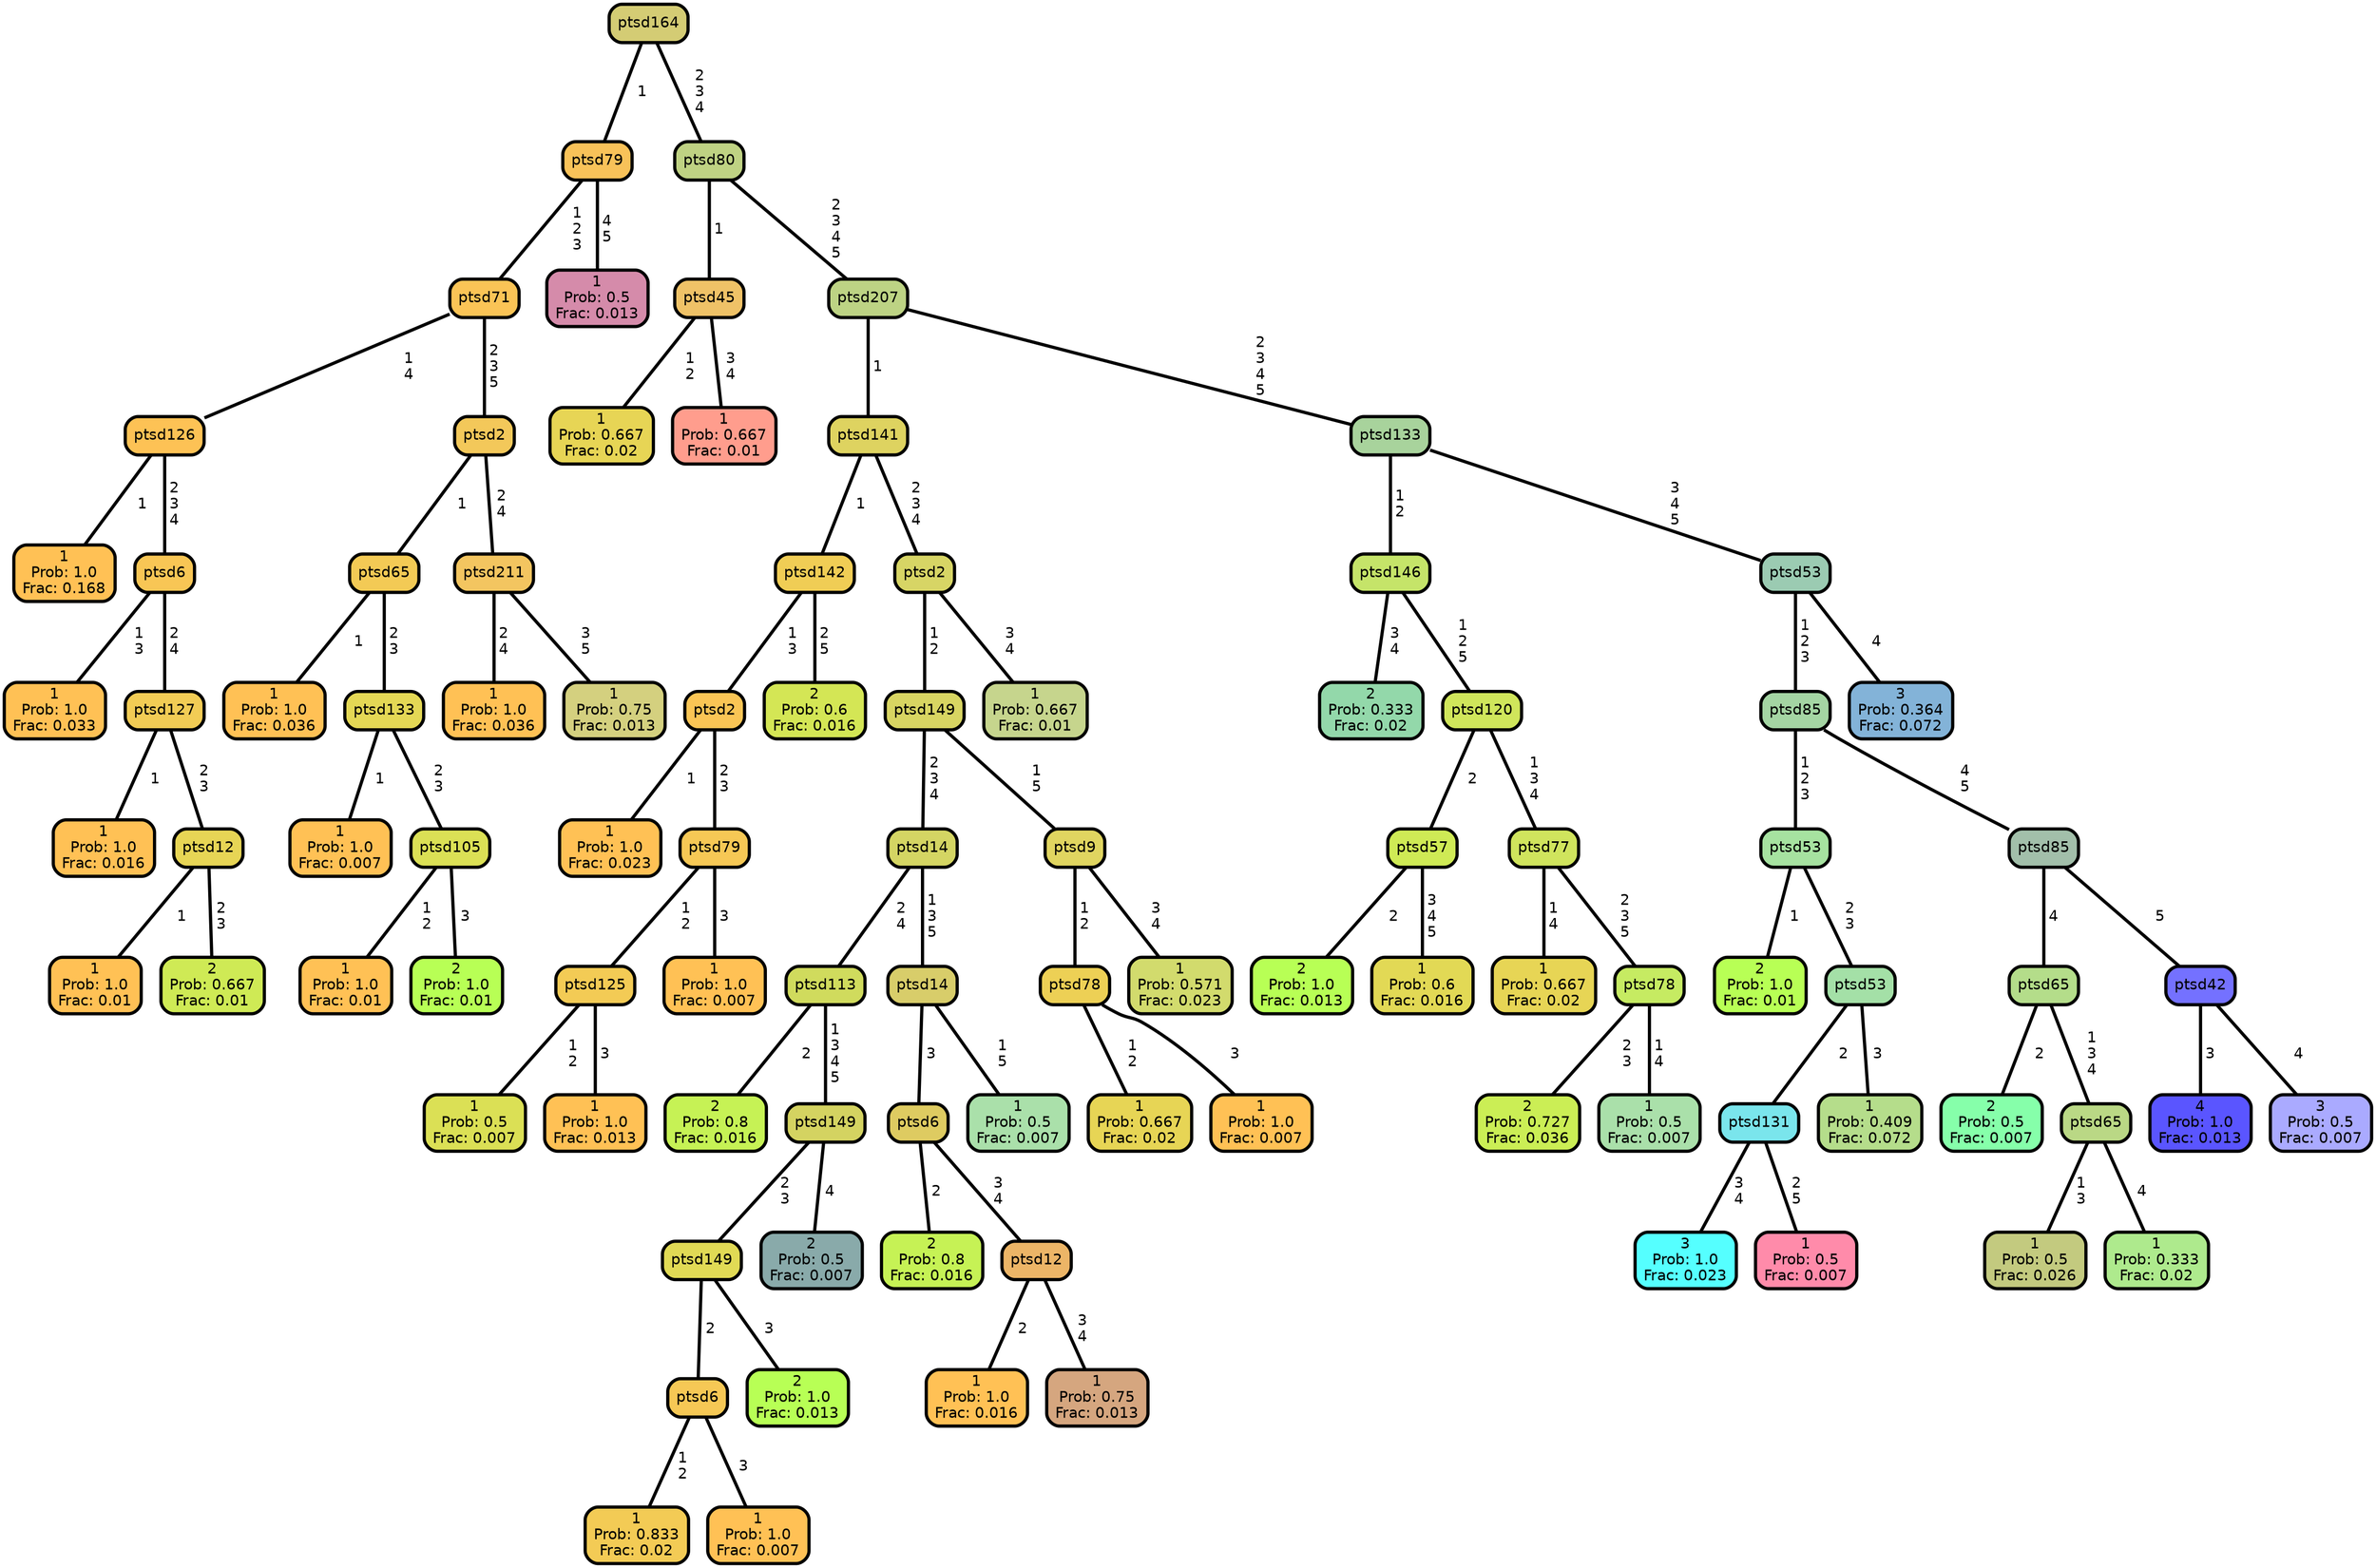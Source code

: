 graph Tree {
node [shape=box, style="filled, rounded",color="black",penwidth="3",fontcolor="black",                 fontname=helvetica] ;
graph [ranksep="0 equally", splines=straight,                 bgcolor=transparent, dpi=60] ;
edge [fontname=helvetica, color=black] ;
0 [label="1
Prob: 1.0
Frac: 0.168", fillcolor="#ffc155"] ;
1 [label="ptsd126",href=".//ptsd126.svg", fillcolor="#fdc255"] ;
2 [label="1
Prob: 1.0
Frac: 0.033", fillcolor="#ffc155"] ;
3 [label="ptsd6",href=".//ptsd6.svg", fillcolor="#f8c655"] ;
4 [label="1
Prob: 1.0
Frac: 0.016", fillcolor="#ffc155"] ;
5 [label="ptsd127",href=".//ptsd127.svg", fillcolor="#f2cc55"] ;
6 [label="1
Prob: 1.0
Frac: 0.01", fillcolor="#ffc155"] ;
7 [label="ptsd12",href=".//ptsd12.svg", fillcolor="#e7d555"] ;
8 [label="2
Prob: 0.667
Frac: 0.01", fillcolor="#cfea55"] ;
9 [label="ptsd71",href=".//ptsd71.svg", fillcolor="#fac456"] ;
10 [label="1
Prob: 1.0
Frac: 0.036", fillcolor="#ffc155"] ;
11 [label="ptsd65",href=".//ptsd65.svg", fillcolor="#f3ca55"] ;
12 [label="1
Prob: 1.0
Frac: 0.007", fillcolor="#ffc155"] ;
13 [label="ptsd133",href=".//ptsd133.svg", fillcolor="#e4d855"] ;
14 [label="1
Prob: 1.0
Frac: 0.01", fillcolor="#ffc155"] ;
15 [label="ptsd105",href=".//ptsd105.svg", fillcolor="#dbe055"] ;
16 [label="2
Prob: 1.0
Frac: 0.01", fillcolor="#b8ff55"] ;
17 [label="ptsd2",href=".//ptsd2.svg", fillcolor="#f3c85a"] ;
18 [label="1
Prob: 1.0
Frac: 0.036", fillcolor="#ffc155"] ;
19 [label="ptsd211",href=".//ptsd211.svg", fillcolor="#f3c560"] ;
20 [label="1
Prob: 0.75
Frac: 0.013", fillcolor="#d4d07f"] ;
21 [label="ptsd79",href=".//ptsd79.svg", fillcolor="#f8c259"] ;
22 [label="1
Prob: 0.5
Frac: 0.013", fillcolor="#d58baa"] ;
23 [label="ptsd164",href=".//ptsd164.svg", fillcolor="#d4cc74"] ;
24 [label="1
Prob: 0.667
Frac: 0.02", fillcolor="#e7d555"] ;
25 [label="ptsd45",href=".//ptsd45.svg", fillcolor="#efc267"] ;
26 [label="1
Prob: 0.667
Frac: 0.01", fillcolor="#ff9d8d"] ;
27 [label="ptsd80",href=".//ptsd80.svg", fillcolor="#bfd283"] ;
28 [label="1
Prob: 1.0
Frac: 0.023", fillcolor="#ffc155"] ;
29 [label="ptsd2",href=".//ptsd2.svg", fillcolor="#fac555"] ;
30 [label="1
Prob: 0.5
Frac: 0.007", fillcolor="#dbe055"] ;
31 [label="ptsd125",href=".//ptsd125.svg", fillcolor="#f3cb55"] ;
32 [label="1
Prob: 1.0
Frac: 0.013", fillcolor="#ffc155"] ;
33 [label="ptsd79",href=".//ptsd79.svg", fillcolor="#f6c855"] ;
34 [label="1
Prob: 1.0
Frac: 0.007", fillcolor="#ffc155"] ;
35 [label="ptsd142",href=".//ptsd142.svg", fillcolor="#f0cd55"] ;
36 [label="2
Prob: 0.6
Frac: 0.016", fillcolor="#d4e655"] ;
37 [label="ptsd141",href=".//ptsd141.svg", fillcolor="#ded360"] ;
38 [label="2
Prob: 0.8
Frac: 0.016", fillcolor="#c6f255"] ;
39 [label="ptsd113",href=".//ptsd113.svg", fillcolor="#d0db5d"] ;
40 [label="1
Prob: 0.833
Frac: 0.02", fillcolor="#f3cb55"] ;
41 [label="ptsd6",href=".//ptsd6.svg", fillcolor="#f6c855"] ;
42 [label="1
Prob: 1.0
Frac: 0.007", fillcolor="#ffc155"] ;
43 [label="ptsd149",href=".//ptsd149.svg", fillcolor="#e1da55"] ;
44 [label="2
Prob: 1.0
Frac: 0.013", fillcolor="#b8ff55"] ;
45 [label="ptsd149",href=".//ptsd149.svg", fillcolor="#d4d361"] ;
46 [label="2
Prob: 0.5
Frac: 0.007", fillcolor="#89aaaa"] ;
47 [label="ptsd14",href=".//ptsd14.svg", fillcolor="#d4d563"] ;
48 [label="2
Prob: 0.8
Frac: 0.016", fillcolor="#c6f255"] ;
49 [label="ptsd6",href=".//ptsd6.svg", fillcolor="#decb61"] ;
50 [label="1
Prob: 1.0
Frac: 0.016", fillcolor="#ffc155"] ;
51 [label="ptsd12",href=".//ptsd12.svg", fillcolor="#ecb567"] ;
52 [label="1
Prob: 0.75
Frac: 0.013", fillcolor="#d5a67f"] ;
53 [label="ptsd14",href=".//ptsd14.svg", fillcolor="#d8cd6a"] ;
54 [label="1
Prob: 0.5
Frac: 0.007", fillcolor="#aae0aa"] ;
55 [label="ptsd149",href=".//ptsd149.svg", fillcolor="#d8d562"] ;
56 [label="1
Prob: 0.667
Frac: 0.02", fillcolor="#e7d555"] ;
57 [label="ptsd78",href=".//ptsd78.svg", fillcolor="#edd055"] ;
58 [label="1
Prob: 1.0
Frac: 0.007", fillcolor="#ffc155"] ;
59 [label="ptsd9",href=".//ptsd9.svg", fillcolor="#e0d560"] ;
60 [label="1
Prob: 0.571
Frac: 0.023", fillcolor="#d2db6d"] ;
61 [label="ptsd2",href=".//ptsd2.svg", fillcolor="#d7d565"] ;
62 [label="1
Prob: 0.667
Frac: 0.01", fillcolor="#c6d58d"] ;
63 [label="ptsd207",href=".//ptsd207.svg", fillcolor="#bdd384"] ;
64 [label="2
Prob: 0.333
Frac: 0.02", fillcolor="#93d8aa"] ;
65 [label="ptsd146",href=".//ptsd146.svg", fillcolor="#c5e469"] ;
66 [label="2
Prob: 1.0
Frac: 0.013", fillcolor="#b8ff55"] ;
67 [label="ptsd57",href=".//ptsd57.svg", fillcolor="#cfea55"] ;
68 [label="1
Prob: 0.6
Frac: 0.016", fillcolor="#e2d955"] ;
69 [label="ptsd120",href=".//ptsd120.svg", fillcolor="#d0e65b"] ;
70 [label="1
Prob: 0.667
Frac: 0.02", fillcolor="#e7d555"] ;
71 [label="ptsd77",href=".//ptsd77.svg", fillcolor="#d0e45d"] ;
72 [label="2
Prob: 0.727
Frac: 0.036", fillcolor="#cbee55"] ;
73 [label="ptsd78",href=".//ptsd78.svg", fillcolor="#c6eb62"] ;
74 [label="1
Prob: 0.5
Frac: 0.007", fillcolor="#aae0aa"] ;
75 [label="ptsd133",href=".//ptsd133.svg", fillcolor="#a8d39c"] ;
76 [label="2
Prob: 1.0
Frac: 0.01", fillcolor="#b8ff55"] ;
77 [label="ptsd53",href=".//ptsd53.svg", fillcolor="#a6e2a0"] ;
78 [label="3
Prob: 1.0
Frac: 0.023", fillcolor="#55ffff"] ;
79 [label="ptsd131",href=".//ptsd131.svg", fillcolor="#7ae5ec"] ;
80 [label="1
Prob: 0.5
Frac: 0.007", fillcolor="#ff8baa"] ;
81 [label="ptsd53",href=".//ptsd53.svg", fillcolor="#a4e0a7"] ;
82 [label="1
Prob: 0.409
Frac: 0.072", fillcolor="#b5dd8b"] ;
83 [label="ptsd85",href=".//ptsd85.svg", fillcolor="#a4d5a3"] ;
84 [label="2
Prob: 0.5
Frac: 0.007", fillcolor="#86ffaa"] ;
85 [label="ptsd65",href=".//ptsd65.svg", fillcolor="#b4dd8a"] ;
86 [label="1
Prob: 0.5
Frac: 0.026", fillcolor="#c3ca7f"] ;
87 [label="ptsd65",href=".//ptsd65.svg", fillcolor="#bad885"] ;
88 [label="1
Prob: 0.333
Frac: 0.02", fillcolor="#aeea8d"] ;
89 [label="ptsd85",href=".//ptsd85.svg", fillcolor="#a2bfaa"] ;
90 [label="4
Prob: 1.0
Frac: 0.013", fillcolor="#5a55ff"] ;
91 [label="ptsd42",href=".//ptsd42.svg", fillcolor="#7471ff"] ;
92 [label="3
Prob: 0.5
Frac: 0.007", fillcolor="#aaaaff"] ;
93 [label="ptsd53",href=".//ptsd53.svg", fillcolor="#9bcbb2"] ;
94 [label="3
Prob: 0.364
Frac: 0.072", fillcolor="#83b3d8"] ;
1 -- 0 [label=" 1",penwidth=3] ;
1 -- 3 [label=" 2\n 3\n 4",penwidth=3] ;
3 -- 2 [label=" 1\n 3",penwidth=3] ;
3 -- 5 [label=" 2\n 4",penwidth=3] ;
5 -- 4 [label=" 1",penwidth=3] ;
5 -- 7 [label=" 2\n 3",penwidth=3] ;
7 -- 6 [label=" 1",penwidth=3] ;
7 -- 8 [label=" 2\n 3",penwidth=3] ;
9 -- 1 [label=" 1\n 4",penwidth=3] ;
9 -- 17 [label=" 2\n 3\n 5",penwidth=3] ;
11 -- 10 [label=" 1",penwidth=3] ;
11 -- 13 [label=" 2\n 3",penwidth=3] ;
13 -- 12 [label=" 1",penwidth=3] ;
13 -- 15 [label=" 2\n 3",penwidth=3] ;
15 -- 14 [label=" 1\n 2",penwidth=3] ;
15 -- 16 [label=" 3",penwidth=3] ;
17 -- 11 [label=" 1",penwidth=3] ;
17 -- 19 [label=" 2\n 4",penwidth=3] ;
19 -- 18 [label=" 2\n 4",penwidth=3] ;
19 -- 20 [label=" 3\n 5",penwidth=3] ;
21 -- 9 [label=" 1\n 2\n 3",penwidth=3] ;
21 -- 22 [label=" 4\n 5",penwidth=3] ;
23 -- 21 [label=" 1",penwidth=3] ;
23 -- 27 [label=" 2\n 3\n 4",penwidth=3] ;
25 -- 24 [label=" 1\n 2",penwidth=3] ;
25 -- 26 [label=" 3\n 4",penwidth=3] ;
27 -- 25 [label=" 1",penwidth=3] ;
27 -- 63 [label=" 2\n 3\n 4\n 5",penwidth=3] ;
29 -- 28 [label=" 1",penwidth=3] ;
29 -- 33 [label=" 2\n 3",penwidth=3] ;
31 -- 30 [label=" 1\n 2",penwidth=3] ;
31 -- 32 [label=" 3",penwidth=3] ;
33 -- 31 [label=" 1\n 2",penwidth=3] ;
33 -- 34 [label=" 3",penwidth=3] ;
35 -- 29 [label=" 1\n 3",penwidth=3] ;
35 -- 36 [label=" 2\n 5",penwidth=3] ;
37 -- 35 [label=" 1",penwidth=3] ;
37 -- 61 [label=" 2\n 3\n 4",penwidth=3] ;
39 -- 38 [label=" 2",penwidth=3] ;
39 -- 45 [label=" 1\n 3\n 4\n 5",penwidth=3] ;
41 -- 40 [label=" 1\n 2",penwidth=3] ;
41 -- 42 [label=" 3",penwidth=3] ;
43 -- 41 [label=" 2",penwidth=3] ;
43 -- 44 [label=" 3",penwidth=3] ;
45 -- 43 [label=" 2\n 3",penwidth=3] ;
45 -- 46 [label=" 4",penwidth=3] ;
47 -- 39 [label=" 2\n 4",penwidth=3] ;
47 -- 53 [label=" 1\n 3\n 5",penwidth=3] ;
49 -- 48 [label=" 2",penwidth=3] ;
49 -- 51 [label=" 3\n 4",penwidth=3] ;
51 -- 50 [label=" 2",penwidth=3] ;
51 -- 52 [label=" 3\n 4",penwidth=3] ;
53 -- 49 [label=" 3",penwidth=3] ;
53 -- 54 [label=" 1\n 5",penwidth=3] ;
55 -- 47 [label=" 2\n 3\n 4",penwidth=3] ;
55 -- 59 [label=" 1\n 5",penwidth=3] ;
57 -- 56 [label=" 1\n 2",penwidth=3] ;
57 -- 58 [label=" 3",penwidth=3] ;
59 -- 57 [label=" 1\n 2",penwidth=3] ;
59 -- 60 [label=" 3\n 4",penwidth=3] ;
61 -- 55 [label=" 1\n 2",penwidth=3] ;
61 -- 62 [label=" 3\n 4",penwidth=3] ;
63 -- 37 [label=" 1",penwidth=3] ;
63 -- 75 [label=" 2\n 3\n 4\n 5",penwidth=3] ;
65 -- 64 [label=" 3\n 4",penwidth=3] ;
65 -- 69 [label=" 1\n 2\n 5",penwidth=3] ;
67 -- 66 [label=" 2",penwidth=3] ;
67 -- 68 [label=" 3\n 4\n 5",penwidth=3] ;
69 -- 67 [label=" 2",penwidth=3] ;
69 -- 71 [label=" 1\n 3\n 4",penwidth=3] ;
71 -- 70 [label=" 1\n 4",penwidth=3] ;
71 -- 73 [label=" 2\n 3\n 5",penwidth=3] ;
73 -- 72 [label=" 2\n 3",penwidth=3] ;
73 -- 74 [label=" 1\n 4",penwidth=3] ;
75 -- 65 [label=" 1\n 2",penwidth=3] ;
75 -- 93 [label=" 3\n 4\n 5",penwidth=3] ;
77 -- 76 [label=" 1",penwidth=3] ;
77 -- 81 [label=" 2\n 3",penwidth=3] ;
79 -- 78 [label=" 3\n 4",penwidth=3] ;
79 -- 80 [label=" 2\n 5",penwidth=3] ;
81 -- 79 [label=" 2",penwidth=3] ;
81 -- 82 [label=" 3",penwidth=3] ;
83 -- 77 [label=" 1\n 2\n 3",penwidth=3] ;
83 -- 89 [label=" 4\n 5",penwidth=3] ;
85 -- 84 [label=" 2",penwidth=3] ;
85 -- 87 [label=" 1\n 3\n 4",penwidth=3] ;
87 -- 86 [label=" 1\n 3",penwidth=3] ;
87 -- 88 [label=" 4",penwidth=3] ;
89 -- 85 [label=" 4",penwidth=3] ;
89 -- 91 [label=" 5",penwidth=3] ;
91 -- 90 [label=" 3",penwidth=3] ;
91 -- 92 [label=" 4",penwidth=3] ;
93 -- 83 [label=" 1\n 2\n 3",penwidth=3] ;
93 -- 94 [label=" 4",penwidth=3] ;
{rank = same;}}